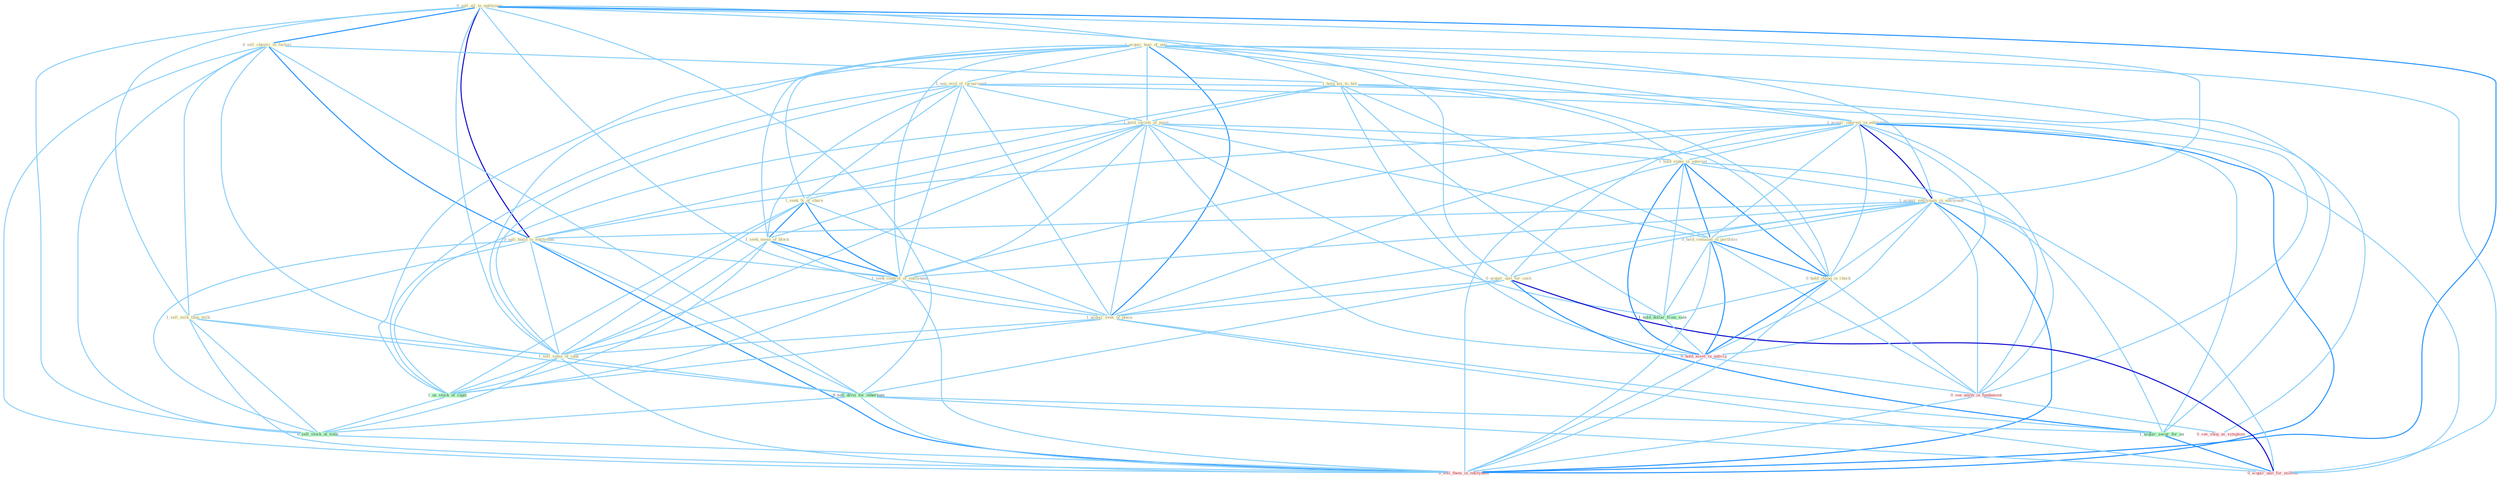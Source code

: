 Graph G{ 
    node
    [shape=polygon,style=filled,width=.5,height=.06,color="#BDFCC9",fixedsize=true,fontsize=4,
    fontcolor="#2f4f4f"];
    {node
    [color="#ffffe0", fontcolor="#8b7d6b"] "0_sell_all_to_entitynam " "0_sell_chemic_to_factori " "1_acquir_busi_of_unit " "1_acquir_interest_in_entitynam " "1_see_evid_of_turnaround " "1_hold_kei_to_bid " "1_hold_varieti_of_posit " "1_hold_stake_in_interest " "1_seek_%_of_share " "1_seek_mean_of_block " "1_acquir_entitynam_in_entitynam " "0_sell_build_to_entitynam " "1_sell_milk_than_milk " "0_acquir_unit_for_cash " "0_hold_remaind_in_portfolio " "0_hold_chang_in_check " "1_seek_control_of_entitynam " "1_acquir_sens_of_place " "1_sell_some_of_junk "}
{node [color="#fff0f5", fontcolor="#b22222"] "0_hold_asset_in_anticip " "0_see_anyth_in_fundament " "0_acquir_unit_for_million " "0_see_shop_as_symptom " "0_sell_them_in_entitynam "}
edge [color="#B0E2FF"];

	"0_sell_all_to_entitynam " -- "0_sell_chemic_to_factori " [w="2", color="#1e90ff" , len=0.8];
	"0_sell_all_to_entitynam " -- "1_acquir_interest_in_entitynam " [w="1", color="#87cefa" ];
	"0_sell_all_to_entitynam " -- "1_hold_kei_to_bid " [w="1", color="#87cefa" ];
	"0_sell_all_to_entitynam " -- "1_acquir_entitynam_in_entitynam " [w="1", color="#87cefa" ];
	"0_sell_all_to_entitynam " -- "0_sell_build_to_entitynam " [w="3", color="#0000cd" , len=0.6];
	"0_sell_all_to_entitynam " -- "1_sell_milk_than_milk " [w="1", color="#87cefa" ];
	"0_sell_all_to_entitynam " -- "1_seek_control_of_entitynam " [w="1", color="#87cefa" ];
	"0_sell_all_to_entitynam " -- "1_sell_some_of_junk " [w="1", color="#87cefa" ];
	"0_sell_all_to_entitynam " -- "0_sell_divis_for_othernum " [w="1", color="#87cefa" ];
	"0_sell_all_to_entitynam " -- "0_sell_stock_at_time " [w="1", color="#87cefa" ];
	"0_sell_all_to_entitynam " -- "0_sell_them_in_entitynam " [w="2", color="#1e90ff" , len=0.8];
	"0_sell_chemic_to_factori " -- "1_hold_kei_to_bid " [w="1", color="#87cefa" ];
	"0_sell_chemic_to_factori " -- "0_sell_build_to_entitynam " [w="2", color="#1e90ff" , len=0.8];
	"0_sell_chemic_to_factori " -- "1_sell_milk_than_milk " [w="1", color="#87cefa" ];
	"0_sell_chemic_to_factori " -- "1_sell_some_of_junk " [w="1", color="#87cefa" ];
	"0_sell_chemic_to_factori " -- "0_sell_divis_for_othernum " [w="1", color="#87cefa" ];
	"0_sell_chemic_to_factori " -- "0_sell_stock_at_time " [w="1", color="#87cefa" ];
	"0_sell_chemic_to_factori " -- "0_sell_them_in_entitynam " [w="1", color="#87cefa" ];
	"1_acquir_busi_of_unit " -- "1_acquir_interest_in_entitynam " [w="1", color="#87cefa" ];
	"1_acquir_busi_of_unit " -- "1_see_evid_of_turnaround " [w="1", color="#87cefa" ];
	"1_acquir_busi_of_unit " -- "1_hold_varieti_of_posit " [w="1", color="#87cefa" ];
	"1_acquir_busi_of_unit " -- "1_seek_%_of_share " [w="1", color="#87cefa" ];
	"1_acquir_busi_of_unit " -- "1_seek_mean_of_block " [w="1", color="#87cefa" ];
	"1_acquir_busi_of_unit " -- "1_acquir_entitynam_in_entitynam " [w="1", color="#87cefa" ];
	"1_acquir_busi_of_unit " -- "0_acquir_unit_for_cash " [w="1", color="#87cefa" ];
	"1_acquir_busi_of_unit " -- "1_seek_control_of_entitynam " [w="1", color="#87cefa" ];
	"1_acquir_busi_of_unit " -- "1_acquir_sens_of_place " [w="2", color="#1e90ff" , len=0.8];
	"1_acquir_busi_of_unit " -- "1_sell_some_of_junk " [w="1", color="#87cefa" ];
	"1_acquir_busi_of_unit " -- "1_acquir_secur_for_an " [w="1", color="#87cefa" ];
	"1_acquir_busi_of_unit " -- "1_us_stock_of_capit " [w="1", color="#87cefa" ];
	"1_acquir_busi_of_unit " -- "0_acquir_unit_for_million " [w="1", color="#87cefa" ];
	"1_acquir_interest_in_entitynam " -- "1_hold_stake_in_interest " [w="1", color="#87cefa" ];
	"1_acquir_interest_in_entitynam " -- "1_acquir_entitynam_in_entitynam " [w="3", color="#0000cd" , len=0.6];
	"1_acquir_interest_in_entitynam " -- "0_sell_build_to_entitynam " [w="1", color="#87cefa" ];
	"1_acquir_interest_in_entitynam " -- "0_acquir_unit_for_cash " [w="1", color="#87cefa" ];
	"1_acquir_interest_in_entitynam " -- "0_hold_remaind_in_portfolio " [w="1", color="#87cefa" ];
	"1_acquir_interest_in_entitynam " -- "0_hold_chang_in_check " [w="1", color="#87cefa" ];
	"1_acquir_interest_in_entitynam " -- "1_seek_control_of_entitynam " [w="1", color="#87cefa" ];
	"1_acquir_interest_in_entitynam " -- "1_acquir_sens_of_place " [w="1", color="#87cefa" ];
	"1_acquir_interest_in_entitynam " -- "1_acquir_secur_for_an " [w="1", color="#87cefa" ];
	"1_acquir_interest_in_entitynam " -- "0_hold_asset_in_anticip " [w="1", color="#87cefa" ];
	"1_acquir_interest_in_entitynam " -- "0_see_anyth_in_fundament " [w="1", color="#87cefa" ];
	"1_acquir_interest_in_entitynam " -- "0_acquir_unit_for_million " [w="1", color="#87cefa" ];
	"1_acquir_interest_in_entitynam " -- "0_sell_them_in_entitynam " [w="2", color="#1e90ff" , len=0.8];
	"1_see_evid_of_turnaround " -- "1_hold_varieti_of_posit " [w="1", color="#87cefa" ];
	"1_see_evid_of_turnaround " -- "1_seek_%_of_share " [w="1", color="#87cefa" ];
	"1_see_evid_of_turnaround " -- "1_seek_mean_of_block " [w="1", color="#87cefa" ];
	"1_see_evid_of_turnaround " -- "1_seek_control_of_entitynam " [w="1", color="#87cefa" ];
	"1_see_evid_of_turnaround " -- "1_acquir_sens_of_place " [w="1", color="#87cefa" ];
	"1_see_evid_of_turnaround " -- "1_sell_some_of_junk " [w="1", color="#87cefa" ];
	"1_see_evid_of_turnaround " -- "1_us_stock_of_capit " [w="1", color="#87cefa" ];
	"1_see_evid_of_turnaround " -- "0_see_anyth_in_fundament " [w="1", color="#87cefa" ];
	"1_see_evid_of_turnaround " -- "0_see_shop_as_symptom " [w="1", color="#87cefa" ];
	"1_hold_kei_to_bid " -- "1_hold_varieti_of_posit " [w="1", color="#87cefa" ];
	"1_hold_kei_to_bid " -- "1_hold_stake_in_interest " [w="1", color="#87cefa" ];
	"1_hold_kei_to_bid " -- "0_sell_build_to_entitynam " [w="1", color="#87cefa" ];
	"1_hold_kei_to_bid " -- "0_hold_remaind_in_portfolio " [w="1", color="#87cefa" ];
	"1_hold_kei_to_bid " -- "0_hold_chang_in_check " [w="1", color="#87cefa" ];
	"1_hold_kei_to_bid " -- "1_hold_dollar_from_sale " [w="1", color="#87cefa" ];
	"1_hold_kei_to_bid " -- "0_hold_asset_in_anticip " [w="1", color="#87cefa" ];
	"1_hold_varieti_of_posit " -- "1_hold_stake_in_interest " [w="1", color="#87cefa" ];
	"1_hold_varieti_of_posit " -- "1_seek_%_of_share " [w="1", color="#87cefa" ];
	"1_hold_varieti_of_posit " -- "1_seek_mean_of_block " [w="1", color="#87cefa" ];
	"1_hold_varieti_of_posit " -- "0_hold_remaind_in_portfolio " [w="1", color="#87cefa" ];
	"1_hold_varieti_of_posit " -- "0_hold_chang_in_check " [w="1", color="#87cefa" ];
	"1_hold_varieti_of_posit " -- "1_seek_control_of_entitynam " [w="1", color="#87cefa" ];
	"1_hold_varieti_of_posit " -- "1_acquir_sens_of_place " [w="1", color="#87cefa" ];
	"1_hold_varieti_of_posit " -- "1_sell_some_of_junk " [w="1", color="#87cefa" ];
	"1_hold_varieti_of_posit " -- "1_us_stock_of_capit " [w="1", color="#87cefa" ];
	"1_hold_varieti_of_posit " -- "1_hold_dollar_from_sale " [w="1", color="#87cefa" ];
	"1_hold_varieti_of_posit " -- "0_hold_asset_in_anticip " [w="1", color="#87cefa" ];
	"1_hold_stake_in_interest " -- "1_acquir_entitynam_in_entitynam " [w="1", color="#87cefa" ];
	"1_hold_stake_in_interest " -- "0_hold_remaind_in_portfolio " [w="2", color="#1e90ff" , len=0.8];
	"1_hold_stake_in_interest " -- "0_hold_chang_in_check " [w="2", color="#1e90ff" , len=0.8];
	"1_hold_stake_in_interest " -- "1_hold_dollar_from_sale " [w="1", color="#87cefa" ];
	"1_hold_stake_in_interest " -- "0_hold_asset_in_anticip " [w="2", color="#1e90ff" , len=0.8];
	"1_hold_stake_in_interest " -- "0_see_anyth_in_fundament " [w="1", color="#87cefa" ];
	"1_hold_stake_in_interest " -- "0_sell_them_in_entitynam " [w="1", color="#87cefa" ];
	"1_seek_%_of_share " -- "1_seek_mean_of_block " [w="2", color="#1e90ff" , len=0.8];
	"1_seek_%_of_share " -- "1_seek_control_of_entitynam " [w="2", color="#1e90ff" , len=0.8];
	"1_seek_%_of_share " -- "1_acquir_sens_of_place " [w="1", color="#87cefa" ];
	"1_seek_%_of_share " -- "1_sell_some_of_junk " [w="1", color="#87cefa" ];
	"1_seek_%_of_share " -- "1_us_stock_of_capit " [w="1", color="#87cefa" ];
	"1_seek_mean_of_block " -- "1_seek_control_of_entitynam " [w="2", color="#1e90ff" , len=0.8];
	"1_seek_mean_of_block " -- "1_acquir_sens_of_place " [w="1", color="#87cefa" ];
	"1_seek_mean_of_block " -- "1_sell_some_of_junk " [w="1", color="#87cefa" ];
	"1_seek_mean_of_block " -- "1_us_stock_of_capit " [w="1", color="#87cefa" ];
	"1_acquir_entitynam_in_entitynam " -- "0_sell_build_to_entitynam " [w="1", color="#87cefa" ];
	"1_acquir_entitynam_in_entitynam " -- "0_acquir_unit_for_cash " [w="1", color="#87cefa" ];
	"1_acquir_entitynam_in_entitynam " -- "0_hold_remaind_in_portfolio " [w="1", color="#87cefa" ];
	"1_acquir_entitynam_in_entitynam " -- "0_hold_chang_in_check " [w="1", color="#87cefa" ];
	"1_acquir_entitynam_in_entitynam " -- "1_seek_control_of_entitynam " [w="1", color="#87cefa" ];
	"1_acquir_entitynam_in_entitynam " -- "1_acquir_sens_of_place " [w="1", color="#87cefa" ];
	"1_acquir_entitynam_in_entitynam " -- "1_acquir_secur_for_an " [w="1", color="#87cefa" ];
	"1_acquir_entitynam_in_entitynam " -- "0_hold_asset_in_anticip " [w="1", color="#87cefa" ];
	"1_acquir_entitynam_in_entitynam " -- "0_see_anyth_in_fundament " [w="1", color="#87cefa" ];
	"1_acquir_entitynam_in_entitynam " -- "0_acquir_unit_for_million " [w="1", color="#87cefa" ];
	"1_acquir_entitynam_in_entitynam " -- "0_sell_them_in_entitynam " [w="2", color="#1e90ff" , len=0.8];
	"0_sell_build_to_entitynam " -- "1_sell_milk_than_milk " [w="1", color="#87cefa" ];
	"0_sell_build_to_entitynam " -- "1_seek_control_of_entitynam " [w="1", color="#87cefa" ];
	"0_sell_build_to_entitynam " -- "1_sell_some_of_junk " [w="1", color="#87cefa" ];
	"0_sell_build_to_entitynam " -- "0_sell_divis_for_othernum " [w="1", color="#87cefa" ];
	"0_sell_build_to_entitynam " -- "0_sell_stock_at_time " [w="1", color="#87cefa" ];
	"0_sell_build_to_entitynam " -- "0_sell_them_in_entitynam " [w="2", color="#1e90ff" , len=0.8];
	"1_sell_milk_than_milk " -- "1_sell_some_of_junk " [w="1", color="#87cefa" ];
	"1_sell_milk_than_milk " -- "0_sell_divis_for_othernum " [w="1", color="#87cefa" ];
	"1_sell_milk_than_milk " -- "0_sell_stock_at_time " [w="1", color="#87cefa" ];
	"1_sell_milk_than_milk " -- "0_sell_them_in_entitynam " [w="1", color="#87cefa" ];
	"0_acquir_unit_for_cash " -- "1_acquir_sens_of_place " [w="1", color="#87cefa" ];
	"0_acquir_unit_for_cash " -- "0_sell_divis_for_othernum " [w="1", color="#87cefa" ];
	"0_acquir_unit_for_cash " -- "1_acquir_secur_for_an " [w="2", color="#1e90ff" , len=0.8];
	"0_acquir_unit_for_cash " -- "0_acquir_unit_for_million " [w="3", color="#0000cd" , len=0.6];
	"0_hold_remaind_in_portfolio " -- "0_hold_chang_in_check " [w="2", color="#1e90ff" , len=0.8];
	"0_hold_remaind_in_portfolio " -- "1_hold_dollar_from_sale " [w="1", color="#87cefa" ];
	"0_hold_remaind_in_portfolio " -- "0_hold_asset_in_anticip " [w="2", color="#1e90ff" , len=0.8];
	"0_hold_remaind_in_portfolio " -- "0_see_anyth_in_fundament " [w="1", color="#87cefa" ];
	"0_hold_remaind_in_portfolio " -- "0_sell_them_in_entitynam " [w="1", color="#87cefa" ];
	"0_hold_chang_in_check " -- "1_hold_dollar_from_sale " [w="1", color="#87cefa" ];
	"0_hold_chang_in_check " -- "0_hold_asset_in_anticip " [w="2", color="#1e90ff" , len=0.8];
	"0_hold_chang_in_check " -- "0_see_anyth_in_fundament " [w="1", color="#87cefa" ];
	"0_hold_chang_in_check " -- "0_sell_them_in_entitynam " [w="1", color="#87cefa" ];
	"1_seek_control_of_entitynam " -- "1_acquir_sens_of_place " [w="1", color="#87cefa" ];
	"1_seek_control_of_entitynam " -- "1_sell_some_of_junk " [w="1", color="#87cefa" ];
	"1_seek_control_of_entitynam " -- "1_us_stock_of_capit " [w="1", color="#87cefa" ];
	"1_seek_control_of_entitynam " -- "0_sell_them_in_entitynam " [w="1", color="#87cefa" ];
	"1_acquir_sens_of_place " -- "1_sell_some_of_junk " [w="1", color="#87cefa" ];
	"1_acquir_sens_of_place " -- "1_acquir_secur_for_an " [w="1", color="#87cefa" ];
	"1_acquir_sens_of_place " -- "1_us_stock_of_capit " [w="1", color="#87cefa" ];
	"1_acquir_sens_of_place " -- "0_acquir_unit_for_million " [w="1", color="#87cefa" ];
	"1_sell_some_of_junk " -- "0_sell_divis_for_othernum " [w="1", color="#87cefa" ];
	"1_sell_some_of_junk " -- "1_us_stock_of_capit " [w="1", color="#87cefa" ];
	"1_sell_some_of_junk " -- "0_sell_stock_at_time " [w="1", color="#87cefa" ];
	"1_sell_some_of_junk " -- "0_sell_them_in_entitynam " [w="1", color="#87cefa" ];
	"0_sell_divis_for_othernum " -- "1_acquir_secur_for_an " [w="1", color="#87cefa" ];
	"0_sell_divis_for_othernum " -- "0_sell_stock_at_time " [w="1", color="#87cefa" ];
	"0_sell_divis_for_othernum " -- "0_acquir_unit_for_million " [w="1", color="#87cefa" ];
	"0_sell_divis_for_othernum " -- "0_sell_them_in_entitynam " [w="1", color="#87cefa" ];
	"1_acquir_secur_for_an " -- "0_acquir_unit_for_million " [w="2", color="#1e90ff" , len=0.8];
	"1_us_stock_of_capit " -- "0_sell_stock_at_time " [w="1", color="#87cefa" ];
	"1_hold_dollar_from_sale " -- "0_hold_asset_in_anticip " [w="1", color="#87cefa" ];
	"0_hold_asset_in_anticip " -- "0_see_anyth_in_fundament " [w="1", color="#87cefa" ];
	"0_hold_asset_in_anticip " -- "0_sell_them_in_entitynam " [w="1", color="#87cefa" ];
	"0_sell_stock_at_time " -- "0_sell_them_in_entitynam " [w="1", color="#87cefa" ];
	"0_see_anyth_in_fundament " -- "0_see_shop_as_symptom " [w="1", color="#87cefa" ];
	"0_see_anyth_in_fundament " -- "0_sell_them_in_entitynam " [w="1", color="#87cefa" ];
}